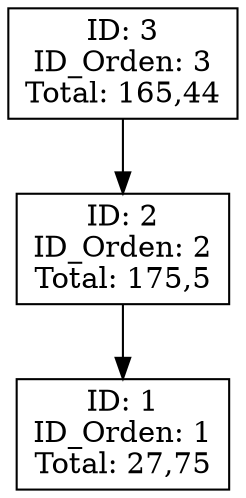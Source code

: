 digraph G {
node [shape=box];
rankdir=TB;
F3 [label="ID: 3\nID_Orden: 3\nTotal: 165,44"];
F2 [label="ID: 2\nID_Orden: 2\nTotal: 175,5"];
F3 -> F2;
F1 [label="ID: 1\nID_Orden: 1\nTotal: 27,75"];
F2 -> F1;
}